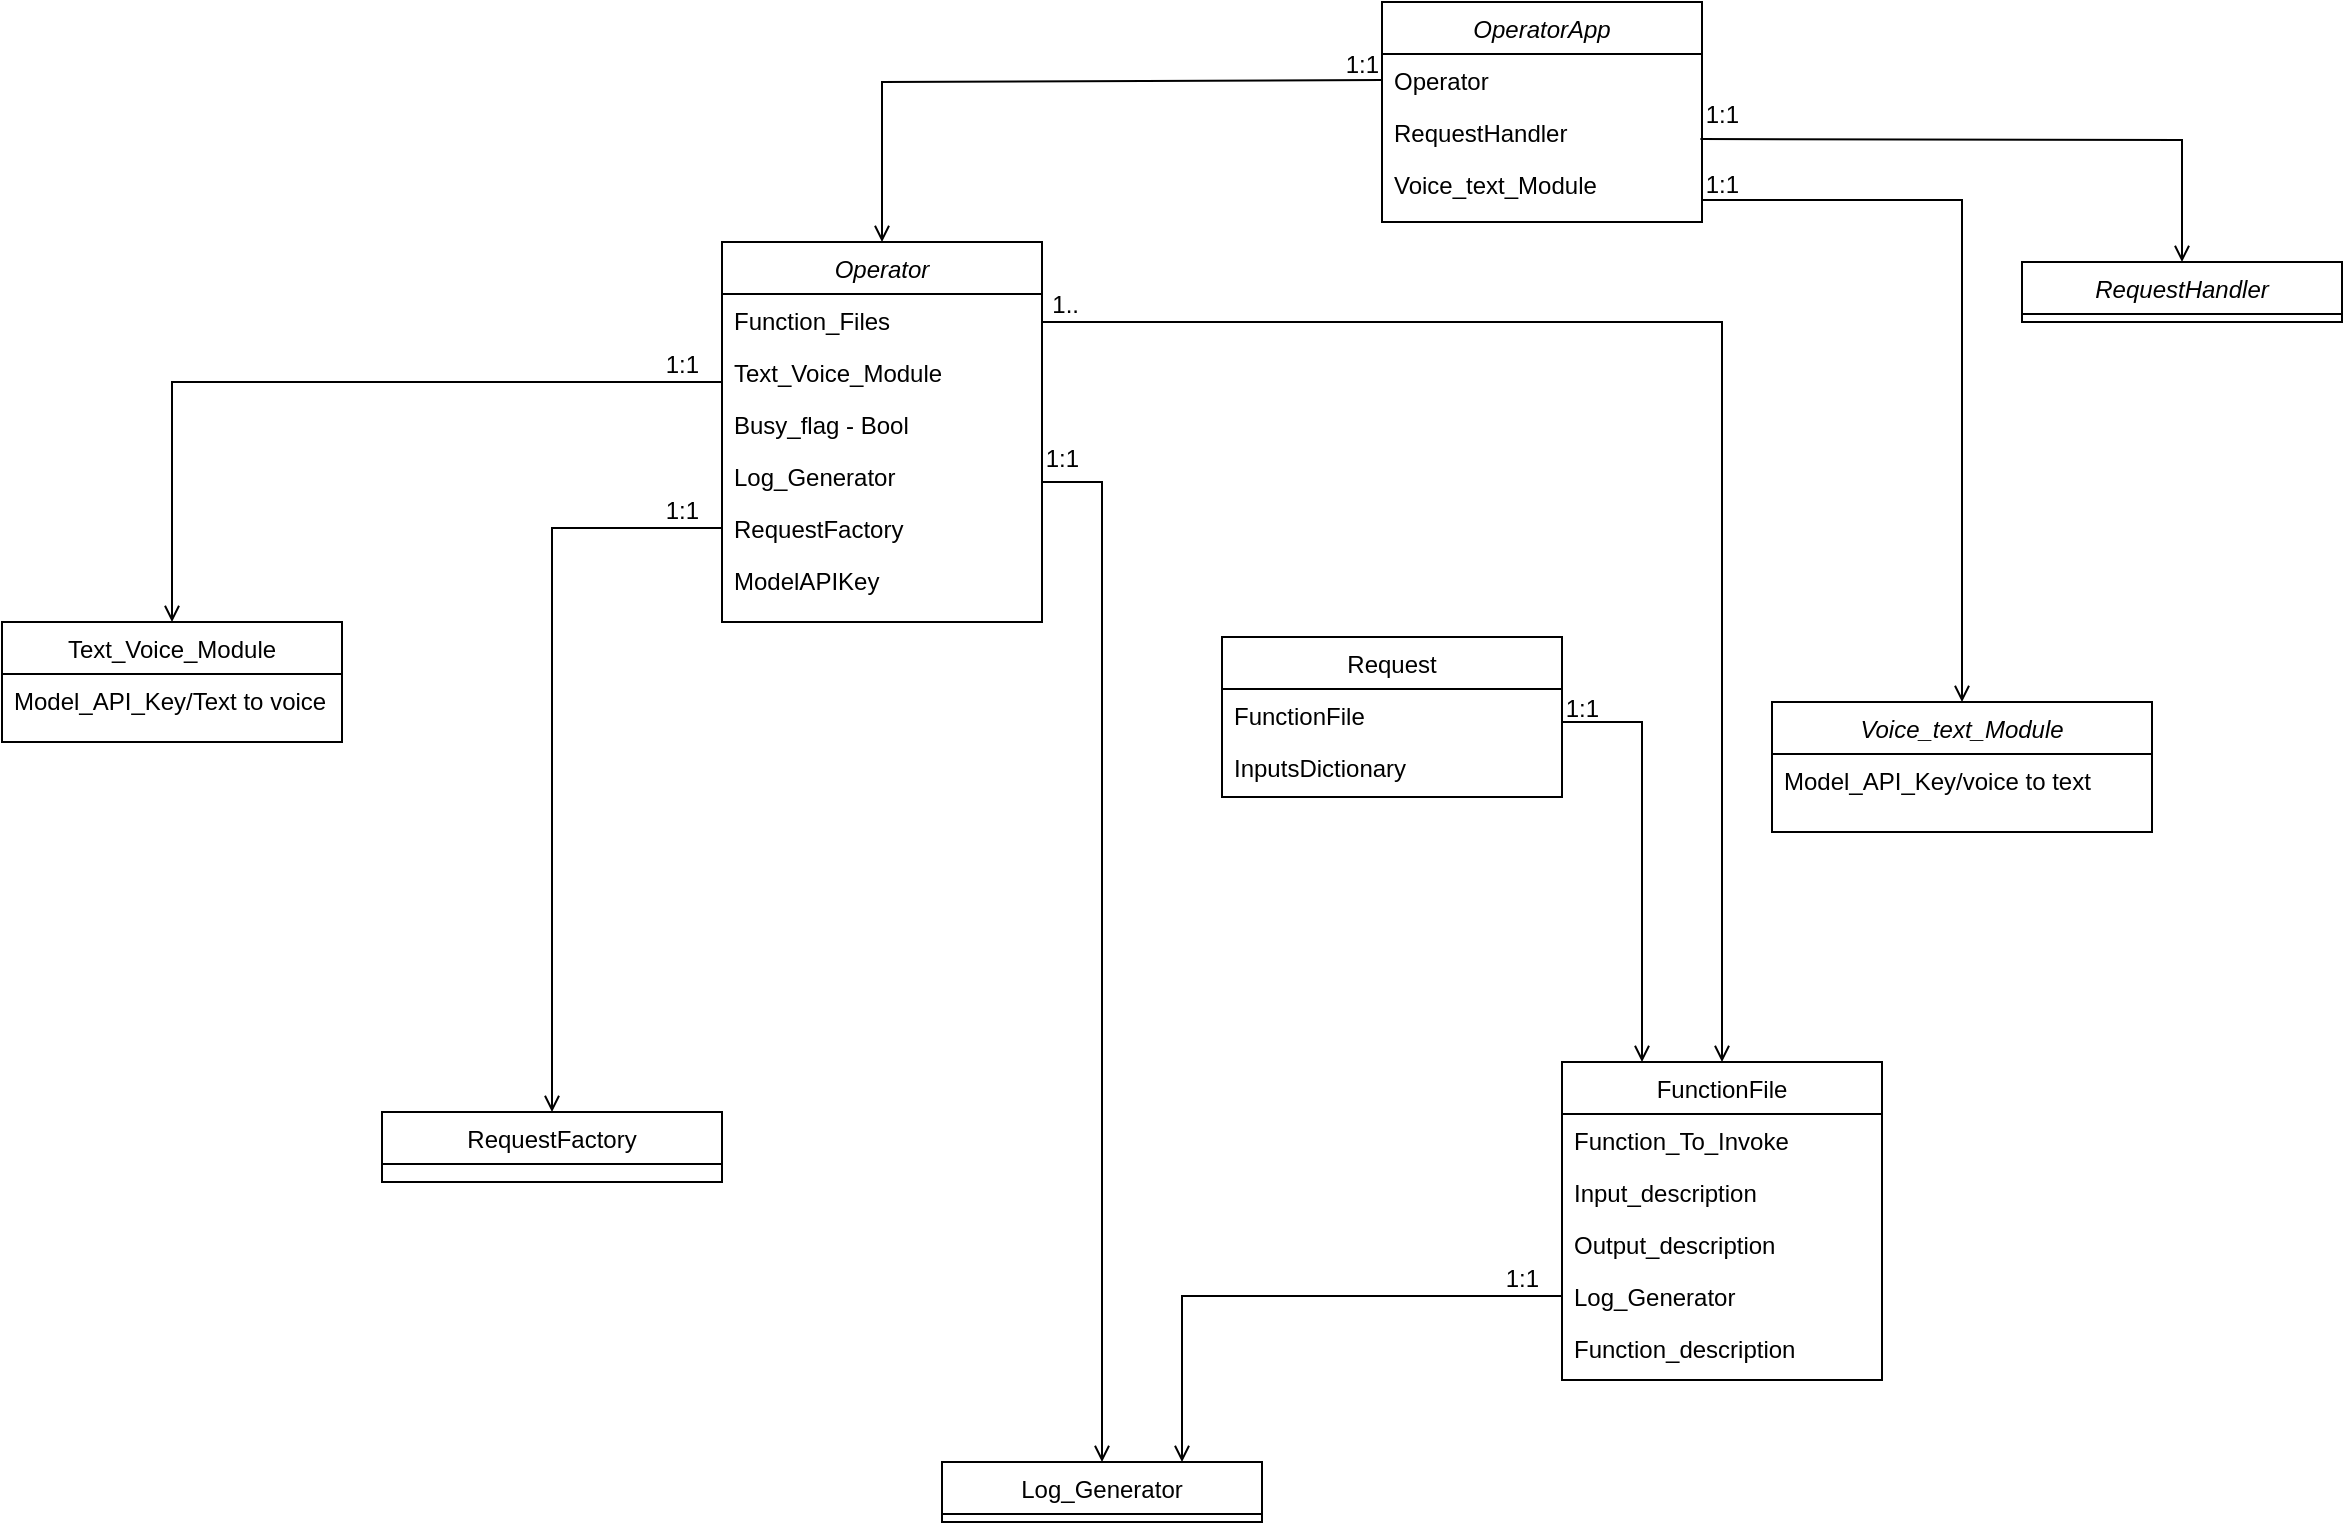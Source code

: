 <mxfile version="21.2.8" type="device">
  <diagram id="C5RBs43oDa-KdzZeNtuy" name="Page-1">
    <mxGraphModel dx="2705" dy="776" grid="1" gridSize="10" guides="1" tooltips="1" connect="1" arrows="1" fold="1" page="1" pageScale="1" pageWidth="827" pageHeight="1169" math="0" shadow="0">
      <root>
        <mxCell id="WIyWlLk6GJQsqaUBKTNV-0" />
        <mxCell id="WIyWlLk6GJQsqaUBKTNV-1" parent="WIyWlLk6GJQsqaUBKTNV-0" />
        <mxCell id="zkfFHV4jXpPFQw0GAbJ--0" value="Operator" style="swimlane;fontStyle=2;align=center;verticalAlign=top;childLayout=stackLayout;horizontal=1;startSize=26;horizontalStack=0;resizeParent=1;resizeLast=0;collapsible=1;marginBottom=0;rounded=0;shadow=0;strokeWidth=1;" parent="WIyWlLk6GJQsqaUBKTNV-1" vertex="1">
          <mxGeometry x="-140" y="240" width="160" height="190" as="geometry">
            <mxRectangle x="230" y="140" width="160" height="26" as="alternateBounds" />
          </mxGeometry>
        </mxCell>
        <mxCell id="zkfFHV4jXpPFQw0GAbJ--1" value="Function_Files" style="text;align=left;verticalAlign=top;spacingLeft=4;spacingRight=4;overflow=hidden;rotatable=0;points=[[0,0.5],[1,0.5]];portConstraint=eastwest;" parent="zkfFHV4jXpPFQw0GAbJ--0" vertex="1">
          <mxGeometry y="26" width="160" height="26" as="geometry" />
        </mxCell>
        <mxCell id="zkfFHV4jXpPFQw0GAbJ--2" value="Text_Voice_Module" style="text;align=left;verticalAlign=top;spacingLeft=4;spacingRight=4;overflow=hidden;rotatable=0;points=[[0,0.5],[1,0.5]];portConstraint=eastwest;rounded=0;shadow=0;html=0;" parent="zkfFHV4jXpPFQw0GAbJ--0" vertex="1">
          <mxGeometry y="52" width="160" height="26" as="geometry" />
        </mxCell>
        <mxCell id="MM45xadS8zxFWjZ0zWbf-0" value="Busy_flag - Bool" style="text;align=left;verticalAlign=top;spacingLeft=4;spacingRight=4;overflow=hidden;rotatable=0;points=[[0,0.5],[1,0.5]];portConstraint=eastwest;rounded=0;shadow=0;html=0;" parent="zkfFHV4jXpPFQw0GAbJ--0" vertex="1">
          <mxGeometry y="78" width="160" height="26" as="geometry" />
        </mxCell>
        <mxCell id="MM45xadS8zxFWjZ0zWbf-1" value="Log_Generator" style="text;align=left;verticalAlign=top;spacingLeft=4;spacingRight=4;overflow=hidden;rotatable=0;points=[[0,0.5],[1,0.5]];portConstraint=eastwest;rounded=0;shadow=0;html=0;" parent="zkfFHV4jXpPFQw0GAbJ--0" vertex="1">
          <mxGeometry y="104" width="160" height="26" as="geometry" />
        </mxCell>
        <mxCell id="MM45xadS8zxFWjZ0zWbf-23" value="RequestFactory" style="text;align=left;verticalAlign=top;spacingLeft=4;spacingRight=4;overflow=hidden;rotatable=0;points=[[0,0.5],[1,0.5]];portConstraint=eastwest;rounded=0;shadow=0;html=0;" parent="zkfFHV4jXpPFQw0GAbJ--0" vertex="1">
          <mxGeometry y="130" width="160" height="26" as="geometry" />
        </mxCell>
        <mxCell id="9BhH9Oe2oCF09ZE0MO6B-0" value="ModelAPIKey" style="text;align=left;verticalAlign=top;spacingLeft=4;spacingRight=4;overflow=hidden;rotatable=0;points=[[0,0.5],[1,0.5]];portConstraint=eastwest;rounded=0;shadow=0;html=0;" vertex="1" parent="zkfFHV4jXpPFQw0GAbJ--0">
          <mxGeometry y="156" width="160" height="26" as="geometry" />
        </mxCell>
        <mxCell id="zkfFHV4jXpPFQw0GAbJ--6" value="Log_Generator" style="swimlane;fontStyle=0;align=center;verticalAlign=top;childLayout=stackLayout;horizontal=1;startSize=26;horizontalStack=0;resizeParent=1;resizeLast=0;collapsible=1;marginBottom=0;rounded=0;shadow=0;strokeWidth=1;" parent="WIyWlLk6GJQsqaUBKTNV-1" vertex="1">
          <mxGeometry x="-30" y="850" width="160" height="30" as="geometry">
            <mxRectangle x="130" y="380" width="160" height="26" as="alternateBounds" />
          </mxGeometry>
        </mxCell>
        <mxCell id="zkfFHV4jXpPFQw0GAbJ--13" value="Text_Voice_Module" style="swimlane;fontStyle=0;align=center;verticalAlign=top;childLayout=stackLayout;horizontal=1;startSize=26;horizontalStack=0;resizeParent=1;resizeLast=0;collapsible=1;marginBottom=0;rounded=0;shadow=0;strokeWidth=1;" parent="WIyWlLk6GJQsqaUBKTNV-1" vertex="1">
          <mxGeometry x="-500" y="430" width="170" height="60" as="geometry">
            <mxRectangle x="340" y="380" width="170" height="26" as="alternateBounds" />
          </mxGeometry>
        </mxCell>
        <mxCell id="zkfFHV4jXpPFQw0GAbJ--14" value="Model_API_Key/Text to voice" style="text;align=left;verticalAlign=top;spacingLeft=4;spacingRight=4;overflow=hidden;rotatable=0;points=[[0,0.5],[1,0.5]];portConstraint=eastwest;" parent="zkfFHV4jXpPFQw0GAbJ--13" vertex="1">
          <mxGeometry y="26" width="170" height="26" as="geometry" />
        </mxCell>
        <mxCell id="zkfFHV4jXpPFQw0GAbJ--17" value="FunctionFile" style="swimlane;fontStyle=0;align=center;verticalAlign=top;childLayout=stackLayout;horizontal=1;startSize=26;horizontalStack=0;resizeParent=1;resizeLast=0;collapsible=1;marginBottom=0;rounded=0;shadow=0;strokeWidth=1;" parent="WIyWlLk6GJQsqaUBKTNV-1" vertex="1">
          <mxGeometry x="280" y="650" width="160" height="159" as="geometry">
            <mxRectangle x="550" y="140" width="160" height="26" as="alternateBounds" />
          </mxGeometry>
        </mxCell>
        <mxCell id="zkfFHV4jXpPFQw0GAbJ--18" value="Function_To_Invoke" style="text;align=left;verticalAlign=top;spacingLeft=4;spacingRight=4;overflow=hidden;rotatable=0;points=[[0,0.5],[1,0.5]];portConstraint=eastwest;" parent="zkfFHV4jXpPFQw0GAbJ--17" vertex="1">
          <mxGeometry y="26" width="160" height="26" as="geometry" />
        </mxCell>
        <mxCell id="zkfFHV4jXpPFQw0GAbJ--19" value="Input_description" style="text;align=left;verticalAlign=top;spacingLeft=4;spacingRight=4;overflow=hidden;rotatable=0;points=[[0,0.5],[1,0.5]];portConstraint=eastwest;rounded=0;shadow=0;html=0;" parent="zkfFHV4jXpPFQw0GAbJ--17" vertex="1">
          <mxGeometry y="52" width="160" height="26" as="geometry" />
        </mxCell>
        <mxCell id="MM45xadS8zxFWjZ0zWbf-5" value="Output_description" style="text;align=left;verticalAlign=top;spacingLeft=4;spacingRight=4;overflow=hidden;rotatable=0;points=[[0,0.5],[1,0.5]];portConstraint=eastwest;rounded=0;shadow=0;html=0;" parent="zkfFHV4jXpPFQw0GAbJ--17" vertex="1">
          <mxGeometry y="78" width="160" height="26" as="geometry" />
        </mxCell>
        <mxCell id="MM45xadS8zxFWjZ0zWbf-7" value="Log_Generator" style="text;align=left;verticalAlign=top;spacingLeft=4;spacingRight=4;overflow=hidden;rotatable=0;points=[[0,0.5],[1,0.5]];portConstraint=eastwest;rounded=0;shadow=0;html=0;" parent="zkfFHV4jXpPFQw0GAbJ--17" vertex="1">
          <mxGeometry y="104" width="160" height="26" as="geometry" />
        </mxCell>
        <mxCell id="MM45xadS8zxFWjZ0zWbf-18" value="Function_description" style="text;align=left;verticalAlign=top;spacingLeft=4;spacingRight=4;overflow=hidden;rotatable=0;points=[[0,0.5],[1,0.5]];portConstraint=eastwest;rounded=0;shadow=0;html=0;" parent="zkfFHV4jXpPFQw0GAbJ--17" vertex="1">
          <mxGeometry y="130" width="160" height="26" as="geometry" />
        </mxCell>
        <mxCell id="zkfFHV4jXpPFQw0GAbJ--26" value="" style="endArrow=open;shadow=0;strokeWidth=1;rounded=0;endFill=1;edgeStyle=elbowEdgeStyle;elbow=vertical;exitX=1;exitY=0.5;exitDx=0;exitDy=0;" parent="WIyWlLk6GJQsqaUBKTNV-1" source="zkfFHV4jXpPFQw0GAbJ--1" target="zkfFHV4jXpPFQw0GAbJ--17" edge="1">
          <mxGeometry x="0.5" y="41" relative="1" as="geometry">
            <mxPoint x="20" y="312" as="sourcePoint" />
            <mxPoint x="180" y="312" as="targetPoint" />
            <mxPoint x="-40" y="32" as="offset" />
            <Array as="points">
              <mxPoint x="200" y="280" />
              <mxPoint x="200" y="280" />
            </Array>
          </mxGeometry>
        </mxCell>
        <mxCell id="zkfFHV4jXpPFQw0GAbJ--28" value="1.." style="resizable=0;align=right;verticalAlign=bottom;labelBackgroundColor=none;fontSize=12;" parent="zkfFHV4jXpPFQw0GAbJ--26" connectable="0" vertex="1">
          <mxGeometry x="1" relative="1" as="geometry">
            <mxPoint x="-320" y="-370" as="offset" />
          </mxGeometry>
        </mxCell>
        <mxCell id="MM45xadS8zxFWjZ0zWbf-3" value="" style="endArrow=open;shadow=0;strokeWidth=1;rounded=0;endFill=1;edgeStyle=elbowEdgeStyle;elbow=vertical;exitX=0;exitY=0.5;exitDx=0;exitDy=0;entryX=0.5;entryY=0;entryDx=0;entryDy=0;" parent="WIyWlLk6GJQsqaUBKTNV-1" source="zkfFHV4jXpPFQw0GAbJ--2" target="zkfFHV4jXpPFQw0GAbJ--13" edge="1">
          <mxGeometry x="0.5" y="41" relative="1" as="geometry">
            <mxPoint x="30" y="289" as="sourcePoint" />
            <mxPoint x="320" y="460" as="targetPoint" />
            <mxPoint x="-40" y="32" as="offset" />
            <Array as="points">
              <mxPoint x="-230" y="310" />
              <mxPoint x="30" y="305" />
              <mxPoint x="170" y="300" />
              <mxPoint x="210" y="290" />
            </Array>
          </mxGeometry>
        </mxCell>
        <mxCell id="MM45xadS8zxFWjZ0zWbf-4" value="1:1" style="resizable=0;align=right;verticalAlign=bottom;labelBackgroundColor=none;fontSize=12;" parent="MM45xadS8zxFWjZ0zWbf-3" connectable="0" vertex="1">
          <mxGeometry x="1" relative="1" as="geometry">
            <mxPoint x="265" y="-120" as="offset" />
          </mxGeometry>
        </mxCell>
        <mxCell id="MM45xadS8zxFWjZ0zWbf-19" value="" style="endArrow=open;shadow=0;strokeWidth=1;rounded=0;endFill=1;edgeStyle=elbowEdgeStyle;elbow=vertical;exitX=1;exitY=0.5;exitDx=0;exitDy=0;entryX=0.5;entryY=0;entryDx=0;entryDy=0;" parent="WIyWlLk6GJQsqaUBKTNV-1" source="MM45xadS8zxFWjZ0zWbf-1" target="zkfFHV4jXpPFQw0GAbJ--6" edge="1">
          <mxGeometry x="0.5" y="41" relative="1" as="geometry">
            <mxPoint x="-240" y="340" as="sourcePoint" />
            <mxPoint x="-199" y="515" as="targetPoint" />
            <mxPoint x="-40" y="32" as="offset" />
            <Array as="points">
              <mxPoint x="90" y="360" />
              <mxPoint x="-90" y="335" />
              <mxPoint x="-50" y="325" />
            </Array>
          </mxGeometry>
        </mxCell>
        <mxCell id="MM45xadS8zxFWjZ0zWbf-20" value="1:1" style="resizable=0;align=right;verticalAlign=bottom;labelBackgroundColor=none;fontSize=12;" parent="MM45xadS8zxFWjZ0zWbf-19" connectable="0" vertex="1">
          <mxGeometry x="1" relative="1" as="geometry">
            <mxPoint x="-10" y="-493" as="offset" />
          </mxGeometry>
        </mxCell>
        <mxCell id="MM45xadS8zxFWjZ0zWbf-21" value="" style="endArrow=open;shadow=0;strokeWidth=1;rounded=0;endFill=1;edgeStyle=elbowEdgeStyle;elbow=vertical;entryX=0.75;entryY=0;entryDx=0;entryDy=0;exitX=0;exitY=0.5;exitDx=0;exitDy=0;" parent="WIyWlLk6GJQsqaUBKTNV-1" source="MM45xadS8zxFWjZ0zWbf-7" target="zkfFHV4jXpPFQw0GAbJ--6" edge="1">
          <mxGeometry x="0.5" y="41" relative="1" as="geometry">
            <mxPoint x="240" y="740" as="sourcePoint" />
            <mxPoint x="210" y="1053" as="targetPoint" />
            <mxPoint x="-40" y="32" as="offset" />
            <Array as="points">
              <mxPoint x="190" y="767" />
              <mxPoint x="180" y="865" />
              <mxPoint x="10" y="708" />
              <mxPoint x="50" y="698" />
            </Array>
          </mxGeometry>
        </mxCell>
        <mxCell id="MM45xadS8zxFWjZ0zWbf-22" value="1:1" style="resizable=0;align=right;verticalAlign=bottom;labelBackgroundColor=none;fontSize=12;" parent="MM45xadS8zxFWjZ0zWbf-21" connectable="0" vertex="1">
          <mxGeometry x="1" relative="1" as="geometry">
            <mxPoint x="180" y="-83" as="offset" />
          </mxGeometry>
        </mxCell>
        <mxCell id="MM45xadS8zxFWjZ0zWbf-24" value="RequestFactory" style="swimlane;fontStyle=0;align=center;verticalAlign=top;childLayout=stackLayout;horizontal=1;startSize=26;horizontalStack=0;resizeParent=1;resizeLast=0;collapsible=1;marginBottom=0;rounded=0;shadow=0;strokeWidth=1;" parent="WIyWlLk6GJQsqaUBKTNV-1" vertex="1">
          <mxGeometry x="-310" y="675" width="170" height="35" as="geometry">
            <mxRectangle x="340" y="380" width="170" height="26" as="alternateBounds" />
          </mxGeometry>
        </mxCell>
        <mxCell id="MM45xadS8zxFWjZ0zWbf-26" value="" style="endArrow=open;shadow=0;strokeWidth=1;rounded=0;endFill=1;edgeStyle=elbowEdgeStyle;elbow=vertical;exitX=0;exitY=0.5;exitDx=0;exitDy=0;entryX=0.5;entryY=0;entryDx=0;entryDy=0;" parent="WIyWlLk6GJQsqaUBKTNV-1" source="MM45xadS8zxFWjZ0zWbf-23" target="MM45xadS8zxFWjZ0zWbf-24" edge="1">
          <mxGeometry x="0.5" y="41" relative="1" as="geometry">
            <mxPoint x="-155" y="410" as="sourcePoint" />
            <mxPoint x="-280" y="625" as="targetPoint" />
            <mxPoint x="-40" y="32" as="offset" />
            <Array as="points">
              <mxPoint x="-210" y="383" />
              <mxPoint x="15" y="410" />
              <mxPoint x="155" y="405" />
              <mxPoint x="195" y="395" />
            </Array>
          </mxGeometry>
        </mxCell>
        <mxCell id="MM45xadS8zxFWjZ0zWbf-27" value="1:1" style="resizable=0;align=right;verticalAlign=bottom;labelBackgroundColor=none;fontSize=12;" parent="MM45xadS8zxFWjZ0zWbf-26" connectable="0" vertex="1">
          <mxGeometry x="1" relative="1" as="geometry">
            <mxPoint x="75" y="-292" as="offset" />
          </mxGeometry>
        </mxCell>
        <mxCell id="MM45xadS8zxFWjZ0zWbf-28" value="OperatorApp" style="swimlane;fontStyle=2;align=center;verticalAlign=top;childLayout=stackLayout;horizontal=1;startSize=26;horizontalStack=0;resizeParent=1;resizeLast=0;collapsible=1;marginBottom=0;rounded=0;shadow=0;strokeWidth=1;" parent="WIyWlLk6GJQsqaUBKTNV-1" vertex="1">
          <mxGeometry x="190" y="120" width="160" height="110" as="geometry">
            <mxRectangle x="230" y="140" width="160" height="26" as="alternateBounds" />
          </mxGeometry>
        </mxCell>
        <mxCell id="MM45xadS8zxFWjZ0zWbf-29" value="Operator" style="text;align=left;verticalAlign=top;spacingLeft=4;spacingRight=4;overflow=hidden;rotatable=0;points=[[0,0.5],[1,0.5]];portConstraint=eastwest;" parent="MM45xadS8zxFWjZ0zWbf-28" vertex="1">
          <mxGeometry y="26" width="160" height="26" as="geometry" />
        </mxCell>
        <mxCell id="MM45xadS8zxFWjZ0zWbf-30" value="RequestHandler" style="text;align=left;verticalAlign=top;spacingLeft=4;spacingRight=4;overflow=hidden;rotatable=0;points=[[0,0.5],[1,0.5]];portConstraint=eastwest;rounded=0;shadow=0;html=0;" parent="MM45xadS8zxFWjZ0zWbf-28" vertex="1">
          <mxGeometry y="52" width="160" height="26" as="geometry" />
        </mxCell>
        <mxCell id="MM45xadS8zxFWjZ0zWbf-42" value="Voice_text_Module" style="text;align=left;verticalAlign=top;spacingLeft=4;spacingRight=4;overflow=hidden;rotatable=0;points=[[0,0.5],[1,0.5]];portConstraint=eastwest;rounded=0;shadow=0;html=0;" parent="MM45xadS8zxFWjZ0zWbf-28" vertex="1">
          <mxGeometry y="78" width="160" height="26" as="geometry" />
        </mxCell>
        <mxCell id="MM45xadS8zxFWjZ0zWbf-34" value="" style="endArrow=open;shadow=0;strokeWidth=1;rounded=0;endFill=1;edgeStyle=elbowEdgeStyle;elbow=vertical;exitX=0;exitY=0.5;exitDx=0;exitDy=0;entryX=0.5;entryY=0;entryDx=0;entryDy=0;" parent="WIyWlLk6GJQsqaUBKTNV-1" source="MM45xadS8zxFWjZ0zWbf-29" target="zkfFHV4jXpPFQw0GAbJ--0" edge="1">
          <mxGeometry x="0.5" y="41" relative="1" as="geometry">
            <mxPoint x="65" y="160" as="sourcePoint" />
            <mxPoint x="155" y="483" as="targetPoint" />
            <mxPoint x="-40" y="32" as="offset" />
            <Array as="points">
              <mxPoint x="170" y="160" />
              <mxPoint x="-5" y="128" />
            </Array>
          </mxGeometry>
        </mxCell>
        <mxCell id="MM45xadS8zxFWjZ0zWbf-35" value="1:1" style="resizable=0;align=right;verticalAlign=bottom;labelBackgroundColor=none;fontSize=12;" parent="MM45xadS8zxFWjZ0zWbf-34" connectable="0" vertex="1">
          <mxGeometry x="1" relative="1" as="geometry">
            <mxPoint x="430" y="-55" as="offset" />
          </mxGeometry>
        </mxCell>
        <mxCell id="MM45xadS8zxFWjZ0zWbf-36" value="RequestHandler" style="swimlane;fontStyle=2;align=center;verticalAlign=top;childLayout=stackLayout;horizontal=1;startSize=26;horizontalStack=0;resizeParent=1;resizeLast=0;collapsible=1;marginBottom=0;rounded=0;shadow=0;strokeWidth=1;" parent="WIyWlLk6GJQsqaUBKTNV-1" vertex="1">
          <mxGeometry x="510" y="250" width="160" height="30" as="geometry">
            <mxRectangle x="230" y="140" width="160" height="26" as="alternateBounds" />
          </mxGeometry>
        </mxCell>
        <mxCell id="MM45xadS8zxFWjZ0zWbf-39" value="" style="endArrow=open;shadow=0;strokeWidth=1;rounded=0;endFill=1;edgeStyle=elbowEdgeStyle;elbow=vertical;exitX=0.995;exitY=0.635;exitDx=0;exitDy=0;entryX=0.5;entryY=0;entryDx=0;entryDy=0;exitPerimeter=0;" parent="WIyWlLk6GJQsqaUBKTNV-1" source="MM45xadS8zxFWjZ0zWbf-30" target="MM45xadS8zxFWjZ0zWbf-36" edge="1">
          <mxGeometry x="0.5" y="41" relative="1" as="geometry">
            <mxPoint x="700" y="169" as="sourcePoint" />
            <mxPoint x="450" y="250" as="targetPoint" />
            <mxPoint x="-40" y="32" as="offset" />
            <Array as="points">
              <mxPoint x="400" y="189" />
            </Array>
          </mxGeometry>
        </mxCell>
        <mxCell id="MM45xadS8zxFWjZ0zWbf-41" value="1:1" style="resizable=0;align=right;verticalAlign=bottom;labelBackgroundColor=none;fontSize=12;" parent="WIyWlLk6GJQsqaUBKTNV-1" connectable="0" vertex="1">
          <mxGeometry x="190" y="159.999" as="geometry" />
        </mxCell>
        <mxCell id="MM45xadS8zxFWjZ0zWbf-43" value="" style="endArrow=open;shadow=0;strokeWidth=1;rounded=0;endFill=1;edgeStyle=elbowEdgeStyle;elbow=vertical;exitX=1;exitY=0.5;exitDx=0;exitDy=0;entryX=0.5;entryY=0;entryDx=0;entryDy=0;" parent="WIyWlLk6GJQsqaUBKTNV-1" source="MM45xadS8zxFWjZ0zWbf-42" target="MM45xadS8zxFWjZ0zWbf-44" edge="1">
          <mxGeometry x="0.5" y="41" relative="1" as="geometry">
            <mxPoint x="359" y="219" as="sourcePoint" />
            <mxPoint x="440" y="430" as="targetPoint" />
            <mxPoint x="-40" y="32" as="offset" />
            <Array as="points">
              <mxPoint x="410" y="219" />
            </Array>
          </mxGeometry>
        </mxCell>
        <mxCell id="MM45xadS8zxFWjZ0zWbf-44" value="Voice_text_Module" style="swimlane;fontStyle=2;align=center;verticalAlign=top;childLayout=stackLayout;horizontal=1;startSize=26;horizontalStack=0;resizeParent=1;resizeLast=0;collapsible=1;marginBottom=0;rounded=0;shadow=0;strokeWidth=1;" parent="WIyWlLk6GJQsqaUBKTNV-1" vertex="1">
          <mxGeometry x="385" y="470" width="190" height="65" as="geometry">
            <mxRectangle x="230" y="140" width="160" height="26" as="alternateBounds" />
          </mxGeometry>
        </mxCell>
        <mxCell id="MM45xadS8zxFWjZ0zWbf-46" value="Model_API_Key/voice to text" style="text;align=left;verticalAlign=top;spacingLeft=4;spacingRight=4;overflow=hidden;rotatable=0;points=[[0,0.5],[1,0.5]];portConstraint=eastwest;" parent="MM45xadS8zxFWjZ0zWbf-44" vertex="1">
          <mxGeometry y="26" width="190" height="26" as="geometry" />
        </mxCell>
        <mxCell id="MM45xadS8zxFWjZ0zWbf-47" value="1:1" style="resizable=0;align=right;verticalAlign=bottom;labelBackgroundColor=none;fontSize=12;" parent="WIyWlLk6GJQsqaUBKTNV-1" connectable="0" vertex="1">
          <mxGeometry x="370" y="219.997" as="geometry" />
        </mxCell>
        <mxCell id="0CHdL_-u2kapJZHBVI8m-0" value="Request" style="swimlane;fontStyle=0;align=center;verticalAlign=top;childLayout=stackLayout;horizontal=1;startSize=26;horizontalStack=0;resizeParent=1;resizeLast=0;collapsible=1;marginBottom=0;rounded=0;shadow=0;strokeWidth=1;" parent="WIyWlLk6GJQsqaUBKTNV-1" vertex="1">
          <mxGeometry x="110" y="437.5" width="170" height="80" as="geometry">
            <mxRectangle x="340" y="380" width="170" height="26" as="alternateBounds" />
          </mxGeometry>
        </mxCell>
        <mxCell id="0CHdL_-u2kapJZHBVI8m-1" value="FunctionFile" style="text;align=left;verticalAlign=top;spacingLeft=4;spacingRight=4;overflow=hidden;rotatable=0;points=[[0,0.5],[1,0.5]];portConstraint=eastwest;" parent="0CHdL_-u2kapJZHBVI8m-0" vertex="1">
          <mxGeometry y="26" width="170" height="26" as="geometry" />
        </mxCell>
        <mxCell id="0CHdL_-u2kapJZHBVI8m-2" value="InputsDictionary" style="text;align=left;verticalAlign=top;spacingLeft=4;spacingRight=4;overflow=hidden;rotatable=0;points=[[0,0.5],[1,0.5]];portConstraint=eastwest;" parent="0CHdL_-u2kapJZHBVI8m-0" vertex="1">
          <mxGeometry y="52" width="170" height="26" as="geometry" />
        </mxCell>
        <mxCell id="0CHdL_-u2kapJZHBVI8m-3" value="" style="endArrow=open;shadow=0;strokeWidth=1;rounded=0;endFill=1;edgeStyle=elbowEdgeStyle;elbow=vertical;entryX=0.25;entryY=0;entryDx=0;entryDy=0;exitX=1;exitY=0.5;exitDx=0;exitDy=0;" parent="WIyWlLk6GJQsqaUBKTNV-1" source="0CHdL_-u2kapJZHBVI8m-1" target="zkfFHV4jXpPFQw0GAbJ--17" edge="1">
          <mxGeometry x="0.5" y="41" relative="1" as="geometry">
            <mxPoint x="340" y="567" as="sourcePoint" />
            <mxPoint x="150" y="650" as="targetPoint" />
            <mxPoint x="-40" y="32" as="offset" />
            <Array as="points">
              <mxPoint x="310" y="480" />
              <mxPoint x="240" y="665" />
              <mxPoint x="70" y="508" />
              <mxPoint x="110" y="498" />
            </Array>
          </mxGeometry>
        </mxCell>
        <mxCell id="0CHdL_-u2kapJZHBVI8m-4" value="1:1" style="resizable=0;align=right;verticalAlign=bottom;labelBackgroundColor=none;fontSize=12;" parent="0CHdL_-u2kapJZHBVI8m-3" connectable="0" vertex="1">
          <mxGeometry x="1" relative="1" as="geometry">
            <mxPoint x="-20" y="-168" as="offset" />
          </mxGeometry>
        </mxCell>
      </root>
    </mxGraphModel>
  </diagram>
</mxfile>
